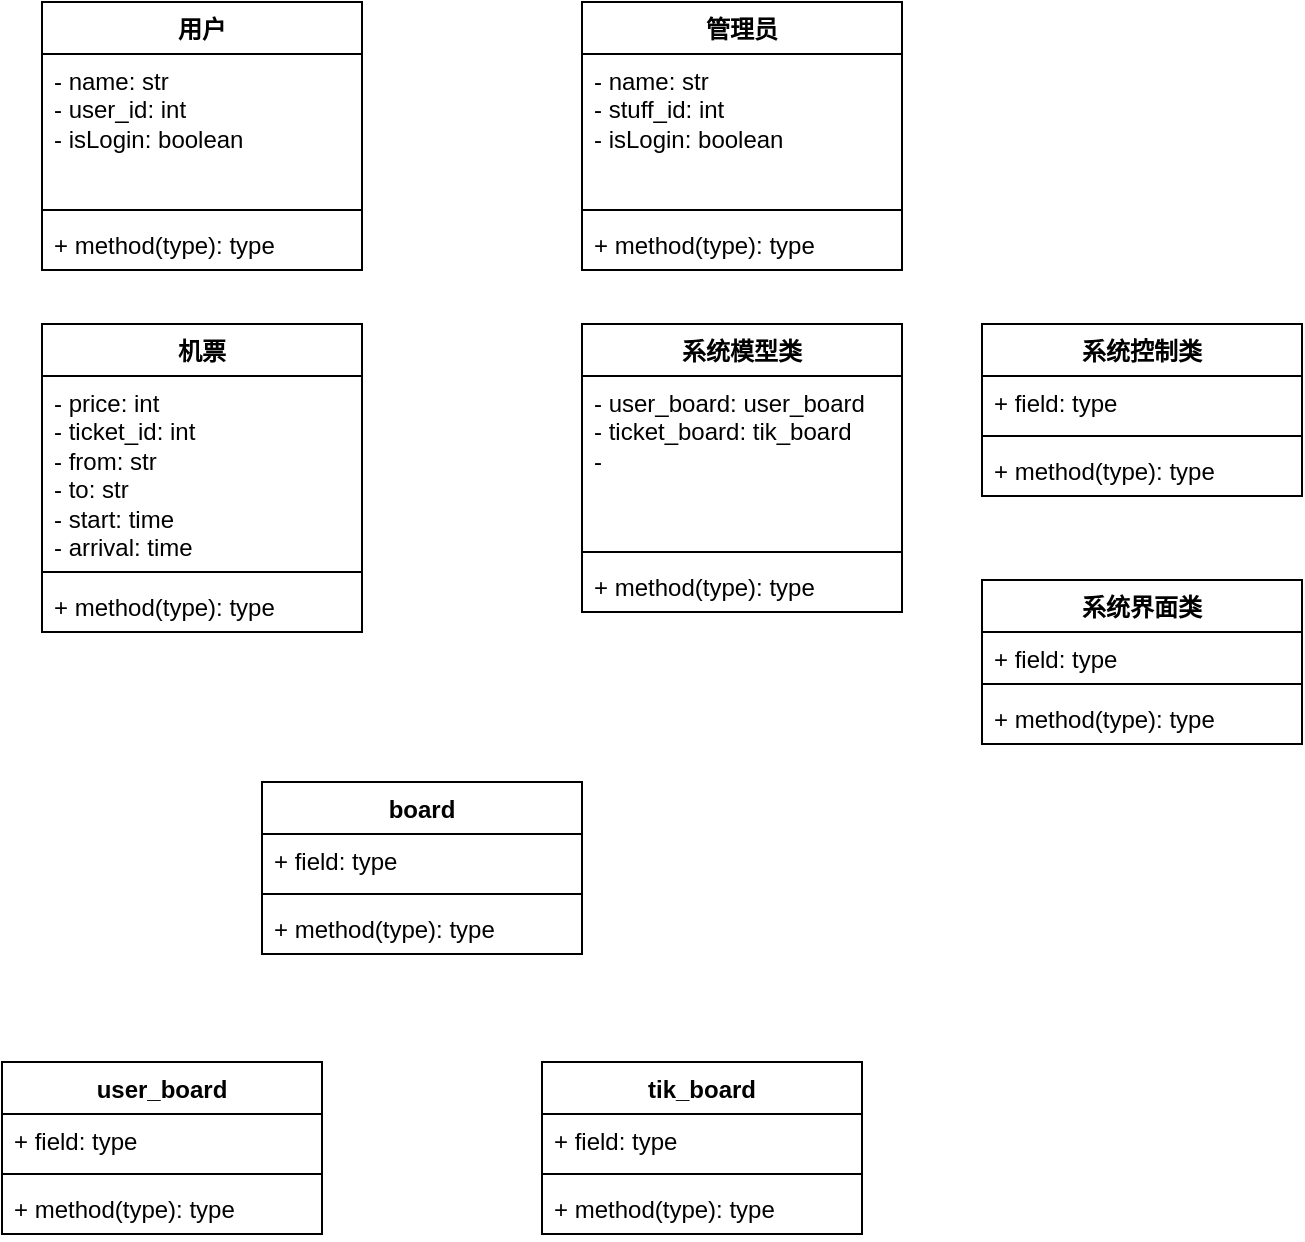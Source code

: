 <mxfile version="21.1.2" type="github">
  <diagram name="第 1 页" id="XO5GI3Yzv9Rib2C0ErpR">
    <mxGraphModel dx="1290" dy="549" grid="1" gridSize="10" guides="1" tooltips="1" connect="1" arrows="1" fold="1" page="1" pageScale="1" pageWidth="827" pageHeight="1169" math="0" shadow="0">
      <root>
        <mxCell id="0" />
        <mxCell id="1" parent="0" />
        <mxCell id="bsdE2A5zuNqLcXElaOCV-1" value="用户" style="swimlane;fontStyle=1;align=center;verticalAlign=top;childLayout=stackLayout;horizontal=1;startSize=26;horizontalStack=0;resizeParent=1;resizeParentMax=0;resizeLast=0;collapsible=1;marginBottom=0;whiteSpace=wrap;html=1;" vertex="1" parent="1">
          <mxGeometry x="130" y="250" width="160" height="134" as="geometry" />
        </mxCell>
        <mxCell id="bsdE2A5zuNqLcXElaOCV-2" value="- name: str&lt;br&gt;- user_id: int&lt;br&gt;- isLogin: boolean" style="text;strokeColor=none;fillColor=none;align=left;verticalAlign=top;spacingLeft=4;spacingRight=4;overflow=hidden;rotatable=0;points=[[0,0.5],[1,0.5]];portConstraint=eastwest;whiteSpace=wrap;html=1;" vertex="1" parent="bsdE2A5zuNqLcXElaOCV-1">
          <mxGeometry y="26" width="160" height="74" as="geometry" />
        </mxCell>
        <mxCell id="bsdE2A5zuNqLcXElaOCV-3" value="" style="line;strokeWidth=1;fillColor=none;align=left;verticalAlign=middle;spacingTop=-1;spacingLeft=3;spacingRight=3;rotatable=0;labelPosition=right;points=[];portConstraint=eastwest;strokeColor=inherit;" vertex="1" parent="bsdE2A5zuNqLcXElaOCV-1">
          <mxGeometry y="100" width="160" height="8" as="geometry" />
        </mxCell>
        <mxCell id="bsdE2A5zuNqLcXElaOCV-4" value="+ method(type): type" style="text;strokeColor=none;fillColor=none;align=left;verticalAlign=top;spacingLeft=4;spacingRight=4;overflow=hidden;rotatable=0;points=[[0,0.5],[1,0.5]];portConstraint=eastwest;whiteSpace=wrap;html=1;" vertex="1" parent="bsdE2A5zuNqLcXElaOCV-1">
          <mxGeometry y="108" width="160" height="26" as="geometry" />
        </mxCell>
        <mxCell id="bsdE2A5zuNqLcXElaOCV-5" value="机票" style="swimlane;fontStyle=1;align=center;verticalAlign=top;childLayout=stackLayout;horizontal=1;startSize=26;horizontalStack=0;resizeParent=1;resizeParentMax=0;resizeLast=0;collapsible=1;marginBottom=0;whiteSpace=wrap;html=1;" vertex="1" parent="1">
          <mxGeometry x="130" y="411" width="160" height="154" as="geometry" />
        </mxCell>
        <mxCell id="bsdE2A5zuNqLcXElaOCV-6" value="- price: int&lt;br&gt;- ticket_id: int&lt;br&gt;- from: str&lt;br&gt;- to: str&lt;br&gt;- start: time&lt;br&gt;- arrival: time&lt;br&gt;" style="text;strokeColor=none;fillColor=none;align=left;verticalAlign=top;spacingLeft=4;spacingRight=4;overflow=hidden;rotatable=0;points=[[0,0.5],[1,0.5]];portConstraint=eastwest;whiteSpace=wrap;html=1;" vertex="1" parent="bsdE2A5zuNqLcXElaOCV-5">
          <mxGeometry y="26" width="160" height="94" as="geometry" />
        </mxCell>
        <mxCell id="bsdE2A5zuNqLcXElaOCV-7" value="" style="line;strokeWidth=1;fillColor=none;align=left;verticalAlign=middle;spacingTop=-1;spacingLeft=3;spacingRight=3;rotatable=0;labelPosition=right;points=[];portConstraint=eastwest;strokeColor=inherit;" vertex="1" parent="bsdE2A5zuNqLcXElaOCV-5">
          <mxGeometry y="120" width="160" height="8" as="geometry" />
        </mxCell>
        <mxCell id="bsdE2A5zuNqLcXElaOCV-8" value="+ method(type): type" style="text;strokeColor=none;fillColor=none;align=left;verticalAlign=top;spacingLeft=4;spacingRight=4;overflow=hidden;rotatable=0;points=[[0,0.5],[1,0.5]];portConstraint=eastwest;whiteSpace=wrap;html=1;" vertex="1" parent="bsdE2A5zuNqLcXElaOCV-5">
          <mxGeometry y="128" width="160" height="26" as="geometry" />
        </mxCell>
        <mxCell id="bsdE2A5zuNqLcXElaOCV-9" value="管理员" style="swimlane;fontStyle=1;align=center;verticalAlign=top;childLayout=stackLayout;horizontal=1;startSize=26;horizontalStack=0;resizeParent=1;resizeParentMax=0;resizeLast=0;collapsible=1;marginBottom=0;whiteSpace=wrap;html=1;" vertex="1" parent="1">
          <mxGeometry x="400" y="250" width="160" height="134" as="geometry" />
        </mxCell>
        <mxCell id="bsdE2A5zuNqLcXElaOCV-10" value="- name: str&lt;br&gt;- stuff_id: int&lt;br&gt;- isLogin: boolean" style="text;strokeColor=none;fillColor=none;align=left;verticalAlign=top;spacingLeft=4;spacingRight=4;overflow=hidden;rotatable=0;points=[[0,0.5],[1,0.5]];portConstraint=eastwest;whiteSpace=wrap;html=1;" vertex="1" parent="bsdE2A5zuNqLcXElaOCV-9">
          <mxGeometry y="26" width="160" height="74" as="geometry" />
        </mxCell>
        <mxCell id="bsdE2A5zuNqLcXElaOCV-11" value="" style="line;strokeWidth=1;fillColor=none;align=left;verticalAlign=middle;spacingTop=-1;spacingLeft=3;spacingRight=3;rotatable=0;labelPosition=right;points=[];portConstraint=eastwest;strokeColor=inherit;" vertex="1" parent="bsdE2A5zuNqLcXElaOCV-9">
          <mxGeometry y="100" width="160" height="8" as="geometry" />
        </mxCell>
        <mxCell id="bsdE2A5zuNqLcXElaOCV-12" value="+ method(type): type" style="text;strokeColor=none;fillColor=none;align=left;verticalAlign=top;spacingLeft=4;spacingRight=4;overflow=hidden;rotatable=0;points=[[0,0.5],[1,0.5]];portConstraint=eastwest;whiteSpace=wrap;html=1;" vertex="1" parent="bsdE2A5zuNqLcXElaOCV-9">
          <mxGeometry y="108" width="160" height="26" as="geometry" />
        </mxCell>
        <mxCell id="bsdE2A5zuNqLcXElaOCV-13" value="系统模型类" style="swimlane;fontStyle=1;align=center;verticalAlign=top;childLayout=stackLayout;horizontal=1;startSize=26;horizontalStack=0;resizeParent=1;resizeParentMax=0;resizeLast=0;collapsible=1;marginBottom=0;whiteSpace=wrap;html=1;" vertex="1" parent="1">
          <mxGeometry x="400" y="411" width="160" height="144" as="geometry" />
        </mxCell>
        <mxCell id="bsdE2A5zuNqLcXElaOCV-14" value="- user_board: user_board&lt;br&gt;- ticket_board: tik_board&lt;br&gt;-&amp;nbsp;" style="text;strokeColor=none;fillColor=none;align=left;verticalAlign=top;spacingLeft=4;spacingRight=4;overflow=hidden;rotatable=0;points=[[0,0.5],[1,0.5]];portConstraint=eastwest;whiteSpace=wrap;html=1;" vertex="1" parent="bsdE2A5zuNqLcXElaOCV-13">
          <mxGeometry y="26" width="160" height="84" as="geometry" />
        </mxCell>
        <mxCell id="bsdE2A5zuNqLcXElaOCV-15" value="" style="line;strokeWidth=1;fillColor=none;align=left;verticalAlign=middle;spacingTop=-1;spacingLeft=3;spacingRight=3;rotatable=0;labelPosition=right;points=[];portConstraint=eastwest;strokeColor=inherit;" vertex="1" parent="bsdE2A5zuNqLcXElaOCV-13">
          <mxGeometry y="110" width="160" height="8" as="geometry" />
        </mxCell>
        <mxCell id="bsdE2A5zuNqLcXElaOCV-16" value="+ method(type): type" style="text;strokeColor=none;fillColor=none;align=left;verticalAlign=top;spacingLeft=4;spacingRight=4;overflow=hidden;rotatable=0;points=[[0,0.5],[1,0.5]];portConstraint=eastwest;whiteSpace=wrap;html=1;" vertex="1" parent="bsdE2A5zuNqLcXElaOCV-13">
          <mxGeometry y="118" width="160" height="26" as="geometry" />
        </mxCell>
        <mxCell id="bsdE2A5zuNqLcXElaOCV-17" value="board" style="swimlane;fontStyle=1;align=center;verticalAlign=top;childLayout=stackLayout;horizontal=1;startSize=26;horizontalStack=0;resizeParent=1;resizeParentMax=0;resizeLast=0;collapsible=1;marginBottom=0;whiteSpace=wrap;html=1;" vertex="1" parent="1">
          <mxGeometry x="240" y="640" width="160" height="86" as="geometry" />
        </mxCell>
        <mxCell id="bsdE2A5zuNqLcXElaOCV-18" value="+ field: type" style="text;strokeColor=none;fillColor=none;align=left;verticalAlign=top;spacingLeft=4;spacingRight=4;overflow=hidden;rotatable=0;points=[[0,0.5],[1,0.5]];portConstraint=eastwest;whiteSpace=wrap;html=1;" vertex="1" parent="bsdE2A5zuNqLcXElaOCV-17">
          <mxGeometry y="26" width="160" height="26" as="geometry" />
        </mxCell>
        <mxCell id="bsdE2A5zuNqLcXElaOCV-19" value="" style="line;strokeWidth=1;fillColor=none;align=left;verticalAlign=middle;spacingTop=-1;spacingLeft=3;spacingRight=3;rotatable=0;labelPosition=right;points=[];portConstraint=eastwest;strokeColor=inherit;" vertex="1" parent="bsdE2A5zuNqLcXElaOCV-17">
          <mxGeometry y="52" width="160" height="8" as="geometry" />
        </mxCell>
        <mxCell id="bsdE2A5zuNqLcXElaOCV-20" value="+ method(type): type" style="text;strokeColor=none;fillColor=none;align=left;verticalAlign=top;spacingLeft=4;spacingRight=4;overflow=hidden;rotatable=0;points=[[0,0.5],[1,0.5]];portConstraint=eastwest;whiteSpace=wrap;html=1;" vertex="1" parent="bsdE2A5zuNqLcXElaOCV-17">
          <mxGeometry y="60" width="160" height="26" as="geometry" />
        </mxCell>
        <mxCell id="bsdE2A5zuNqLcXElaOCV-21" value="user_board" style="swimlane;fontStyle=1;align=center;verticalAlign=top;childLayout=stackLayout;horizontal=1;startSize=26;horizontalStack=0;resizeParent=1;resizeParentMax=0;resizeLast=0;collapsible=1;marginBottom=0;whiteSpace=wrap;html=1;" vertex="1" parent="1">
          <mxGeometry x="110" y="780" width="160" height="86" as="geometry" />
        </mxCell>
        <mxCell id="bsdE2A5zuNqLcXElaOCV-22" value="+ field: type" style="text;strokeColor=none;fillColor=none;align=left;verticalAlign=top;spacingLeft=4;spacingRight=4;overflow=hidden;rotatable=0;points=[[0,0.5],[1,0.5]];portConstraint=eastwest;whiteSpace=wrap;html=1;" vertex="1" parent="bsdE2A5zuNqLcXElaOCV-21">
          <mxGeometry y="26" width="160" height="26" as="geometry" />
        </mxCell>
        <mxCell id="bsdE2A5zuNqLcXElaOCV-23" value="" style="line;strokeWidth=1;fillColor=none;align=left;verticalAlign=middle;spacingTop=-1;spacingLeft=3;spacingRight=3;rotatable=0;labelPosition=right;points=[];portConstraint=eastwest;strokeColor=inherit;" vertex="1" parent="bsdE2A5zuNqLcXElaOCV-21">
          <mxGeometry y="52" width="160" height="8" as="geometry" />
        </mxCell>
        <mxCell id="bsdE2A5zuNqLcXElaOCV-24" value="+ method(type): type" style="text;strokeColor=none;fillColor=none;align=left;verticalAlign=top;spacingLeft=4;spacingRight=4;overflow=hidden;rotatable=0;points=[[0,0.5],[1,0.5]];portConstraint=eastwest;whiteSpace=wrap;html=1;" vertex="1" parent="bsdE2A5zuNqLcXElaOCV-21">
          <mxGeometry y="60" width="160" height="26" as="geometry" />
        </mxCell>
        <mxCell id="bsdE2A5zuNqLcXElaOCV-25" value="tik_board" style="swimlane;fontStyle=1;align=center;verticalAlign=top;childLayout=stackLayout;horizontal=1;startSize=26;horizontalStack=0;resizeParent=1;resizeParentMax=0;resizeLast=0;collapsible=1;marginBottom=0;whiteSpace=wrap;html=1;" vertex="1" parent="1">
          <mxGeometry x="380" y="780" width="160" height="86" as="geometry" />
        </mxCell>
        <mxCell id="bsdE2A5zuNqLcXElaOCV-26" value="+ field: type" style="text;strokeColor=none;fillColor=none;align=left;verticalAlign=top;spacingLeft=4;spacingRight=4;overflow=hidden;rotatable=0;points=[[0,0.5],[1,0.5]];portConstraint=eastwest;whiteSpace=wrap;html=1;" vertex="1" parent="bsdE2A5zuNqLcXElaOCV-25">
          <mxGeometry y="26" width="160" height="26" as="geometry" />
        </mxCell>
        <mxCell id="bsdE2A5zuNqLcXElaOCV-27" value="" style="line;strokeWidth=1;fillColor=none;align=left;verticalAlign=middle;spacingTop=-1;spacingLeft=3;spacingRight=3;rotatable=0;labelPosition=right;points=[];portConstraint=eastwest;strokeColor=inherit;" vertex="1" parent="bsdE2A5zuNqLcXElaOCV-25">
          <mxGeometry y="52" width="160" height="8" as="geometry" />
        </mxCell>
        <mxCell id="bsdE2A5zuNqLcXElaOCV-28" value="+ method(type): type" style="text;strokeColor=none;fillColor=none;align=left;verticalAlign=top;spacingLeft=4;spacingRight=4;overflow=hidden;rotatable=0;points=[[0,0.5],[1,0.5]];portConstraint=eastwest;whiteSpace=wrap;html=1;" vertex="1" parent="bsdE2A5zuNqLcXElaOCV-25">
          <mxGeometry y="60" width="160" height="26" as="geometry" />
        </mxCell>
        <mxCell id="bsdE2A5zuNqLcXElaOCV-29" value="系统控制类" style="swimlane;fontStyle=1;align=center;verticalAlign=top;childLayout=stackLayout;horizontal=1;startSize=26;horizontalStack=0;resizeParent=1;resizeParentMax=0;resizeLast=0;collapsible=1;marginBottom=0;whiteSpace=wrap;html=1;" vertex="1" parent="1">
          <mxGeometry x="600" y="411" width="160" height="86" as="geometry" />
        </mxCell>
        <mxCell id="bsdE2A5zuNqLcXElaOCV-30" value="+ field: type" style="text;strokeColor=none;fillColor=none;align=left;verticalAlign=top;spacingLeft=4;spacingRight=4;overflow=hidden;rotatable=0;points=[[0,0.5],[1,0.5]];portConstraint=eastwest;whiteSpace=wrap;html=1;" vertex="1" parent="bsdE2A5zuNqLcXElaOCV-29">
          <mxGeometry y="26" width="160" height="26" as="geometry" />
        </mxCell>
        <mxCell id="bsdE2A5zuNqLcXElaOCV-31" value="" style="line;strokeWidth=1;fillColor=none;align=left;verticalAlign=middle;spacingTop=-1;spacingLeft=3;spacingRight=3;rotatable=0;labelPosition=right;points=[];portConstraint=eastwest;strokeColor=inherit;" vertex="1" parent="bsdE2A5zuNqLcXElaOCV-29">
          <mxGeometry y="52" width="160" height="8" as="geometry" />
        </mxCell>
        <mxCell id="bsdE2A5zuNqLcXElaOCV-32" value="+ method(type): type" style="text;strokeColor=none;fillColor=none;align=left;verticalAlign=top;spacingLeft=4;spacingRight=4;overflow=hidden;rotatable=0;points=[[0,0.5],[1,0.5]];portConstraint=eastwest;whiteSpace=wrap;html=1;" vertex="1" parent="bsdE2A5zuNqLcXElaOCV-29">
          <mxGeometry y="60" width="160" height="26" as="geometry" />
        </mxCell>
        <mxCell id="bsdE2A5zuNqLcXElaOCV-33" value="系统界面类" style="swimlane;fontStyle=1;align=center;verticalAlign=top;childLayout=stackLayout;horizontal=1;startSize=26;horizontalStack=0;resizeParent=1;resizeParentMax=0;resizeLast=0;collapsible=1;marginBottom=0;whiteSpace=wrap;html=1;" vertex="1" parent="1">
          <mxGeometry x="600" y="539" width="160" height="82" as="geometry" />
        </mxCell>
        <mxCell id="bsdE2A5zuNqLcXElaOCV-34" value="+ field: type" style="text;strokeColor=none;fillColor=none;align=left;verticalAlign=top;spacingLeft=4;spacingRight=4;overflow=hidden;rotatable=0;points=[[0,0.5],[1,0.5]];portConstraint=eastwest;whiteSpace=wrap;html=1;" vertex="1" parent="bsdE2A5zuNqLcXElaOCV-33">
          <mxGeometry y="26" width="160" height="22" as="geometry" />
        </mxCell>
        <mxCell id="bsdE2A5zuNqLcXElaOCV-35" value="" style="line;strokeWidth=1;fillColor=none;align=left;verticalAlign=middle;spacingTop=-1;spacingLeft=3;spacingRight=3;rotatable=0;labelPosition=right;points=[];portConstraint=eastwest;strokeColor=inherit;" vertex="1" parent="bsdE2A5zuNqLcXElaOCV-33">
          <mxGeometry y="48" width="160" height="8" as="geometry" />
        </mxCell>
        <mxCell id="bsdE2A5zuNqLcXElaOCV-36" value="+ method(type): type" style="text;strokeColor=none;fillColor=none;align=left;verticalAlign=top;spacingLeft=4;spacingRight=4;overflow=hidden;rotatable=0;points=[[0,0.5],[1,0.5]];portConstraint=eastwest;whiteSpace=wrap;html=1;" vertex="1" parent="bsdE2A5zuNqLcXElaOCV-33">
          <mxGeometry y="56" width="160" height="26" as="geometry" />
        </mxCell>
      </root>
    </mxGraphModel>
  </diagram>
</mxfile>
